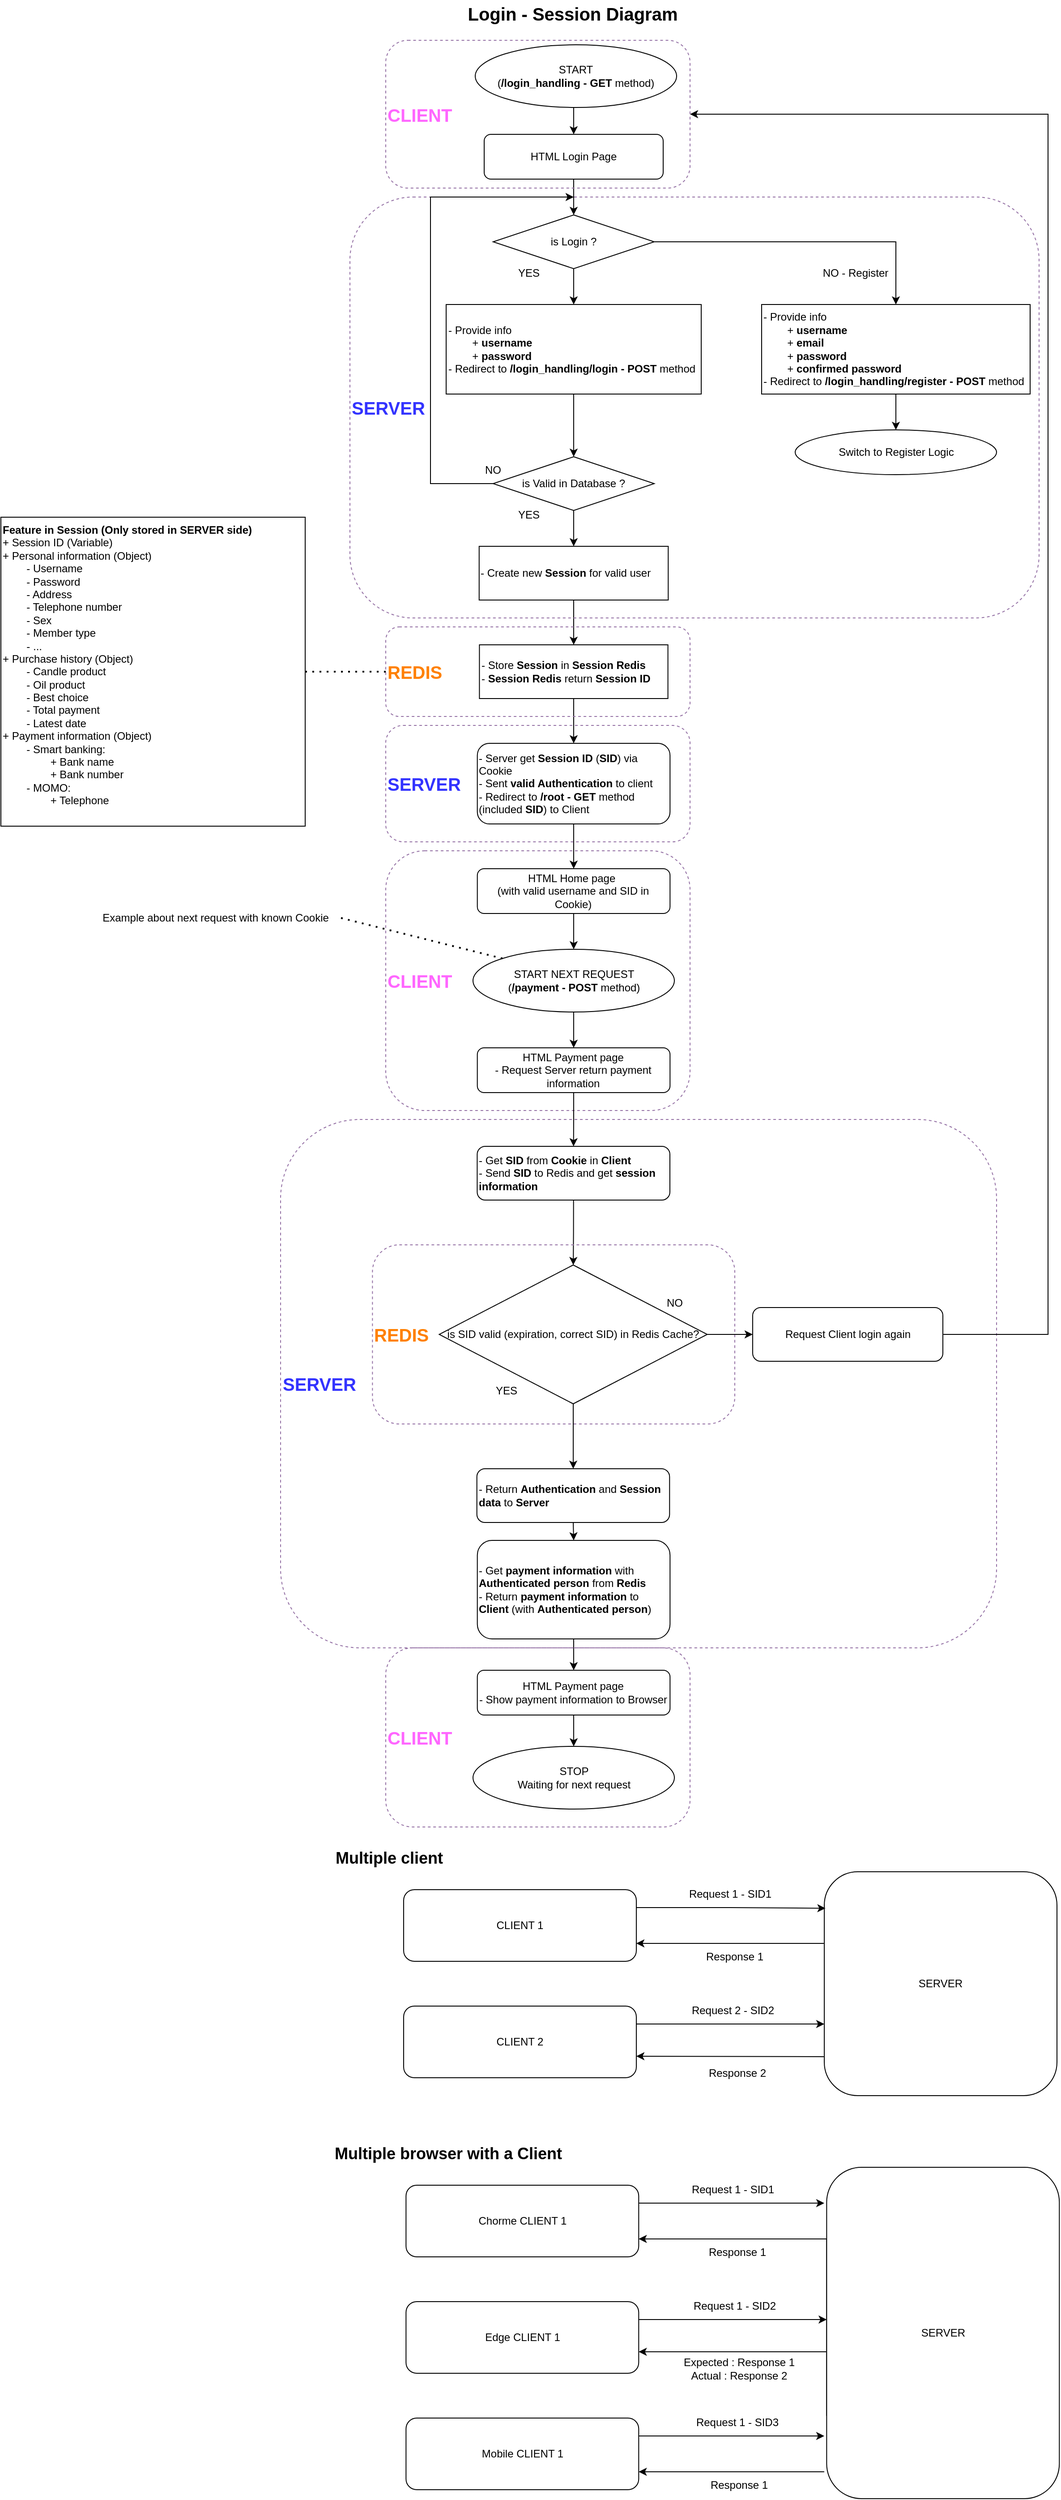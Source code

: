 <mxfile version="24.8.3">
  <diagram name="Page-1" id="DUz52T3hlYbFarBGfvQm">
    <mxGraphModel dx="2681" dy="856" grid="1" gridSize="10" guides="1" tooltips="1" connect="1" arrows="1" fold="1" page="1" pageScale="1" pageWidth="850" pageHeight="1100" math="0" shadow="0">
      <root>
        <mxCell id="0" />
        <mxCell id="1" parent="0" />
        <mxCell id="S9cItze8Yrv6oykSEDYG-1" value="HTML Login Page" style="rounded=1;whiteSpace=wrap;html=1;" parent="1" vertex="1">
          <mxGeometry x="90" y="150" width="200" height="50" as="geometry" />
        </mxCell>
        <mxCell id="S9cItze8Yrv6oykSEDYG-2" value="&lt;font style=&quot;font-size: 20px;&quot;&gt;&lt;b&gt;Login - Session Diagram&lt;/b&gt;&lt;/font&gt;" style="text;html=1;align=center;verticalAlign=middle;whiteSpace=wrap;rounded=0;" parent="1" vertex="1">
          <mxGeometry x="69.49" width="240" height="30" as="geometry" />
        </mxCell>
        <mxCell id="S9cItze8Yrv6oykSEDYG-9" style="edgeStyle=orthogonalEdgeStyle;rounded=0;orthogonalLoop=1;jettySize=auto;html=1;exitX=0.5;exitY=1;exitDx=0;exitDy=0;entryX=0.5;entryY=0;entryDx=0;entryDy=0;" parent="1" source="S9cItze8Yrv6oykSEDYG-3" target="S9cItze8Yrv6oykSEDYG-8" edge="1">
          <mxGeometry relative="1" as="geometry" />
        </mxCell>
        <mxCell id="S9cItze8Yrv6oykSEDYG-16" style="edgeStyle=orthogonalEdgeStyle;rounded=0;orthogonalLoop=1;jettySize=auto;html=1;exitX=1;exitY=0.5;exitDx=0;exitDy=0;entryX=0.5;entryY=0;entryDx=0;entryDy=0;" parent="1" source="S9cItze8Yrv6oykSEDYG-3" target="S9cItze8Yrv6oykSEDYG-11" edge="1">
          <mxGeometry relative="1" as="geometry" />
        </mxCell>
        <mxCell id="S9cItze8Yrv6oykSEDYG-3" value="is Login ?" style="rhombus;whiteSpace=wrap;html=1;" parent="1" vertex="1">
          <mxGeometry x="100" y="240" width="180" height="60" as="geometry" />
        </mxCell>
        <mxCell id="S9cItze8Yrv6oykSEDYG-4" value="" style="endArrow=classic;html=1;rounded=0;exitX=0.5;exitY=1;exitDx=0;exitDy=0;" parent="1" source="S9cItze8Yrv6oykSEDYG-1" target="S9cItze8Yrv6oykSEDYG-3" edge="1">
          <mxGeometry width="50" height="50" relative="1" as="geometry">
            <mxPoint x="400" y="360" as="sourcePoint" />
            <mxPoint x="450" y="310" as="targetPoint" />
          </mxGeometry>
        </mxCell>
        <mxCell id="S9cItze8Yrv6oykSEDYG-5" value="YES" style="text;html=1;align=center;verticalAlign=middle;whiteSpace=wrap;rounded=0;" parent="1" vertex="1">
          <mxGeometry x="110" y="290" width="60" height="30" as="geometry" />
        </mxCell>
        <mxCell id="S9cItze8Yrv6oykSEDYG-6" value="NO - Register" style="text;html=1;align=center;verticalAlign=middle;whiteSpace=wrap;rounded=0;" parent="1" vertex="1">
          <mxGeometry x="460" y="290" width="90" height="30" as="geometry" />
        </mxCell>
        <mxCell id="S9cItze8Yrv6oykSEDYG-21" style="edgeStyle=orthogonalEdgeStyle;rounded=0;orthogonalLoop=1;jettySize=auto;html=1;exitX=0.5;exitY=1;exitDx=0;exitDy=0;entryX=0.5;entryY=0;entryDx=0;entryDy=0;" parent="1" source="S9cItze8Yrv6oykSEDYG-8" target="S9cItze8Yrv6oykSEDYG-19" edge="1">
          <mxGeometry relative="1" as="geometry" />
        </mxCell>
        <mxCell id="S9cItze8Yrv6oykSEDYG-8" value="&lt;div&gt;&lt;span style=&quot;background-color: initial;&quot;&gt;- Provide info&amp;nbsp;&lt;/span&gt;&lt;/div&gt;&lt;div&gt;&lt;span style=&quot;background-color: initial;&quot;&gt;&lt;span style=&quot;white-space: pre;&quot;&gt;&#x9;&lt;/span&gt;+&amp;nbsp;&lt;b&gt;username&lt;/b&gt;&lt;/span&gt;&lt;/div&gt;&lt;div&gt;&lt;span style=&quot;background-color: initial;&quot;&gt;&lt;span style=&quot;font-weight: bold; white-space: pre;&quot;&gt;&#x9;&lt;/span&gt;+ &lt;b&gt;password&lt;/b&gt;&lt;/span&gt;&lt;/div&gt;&lt;span style=&quot;background-color: initial;&quot;&gt;- Redirect to &lt;b&gt;/login_handling/login - POST &lt;/b&gt;method&lt;/span&gt;" style="rounded=0;whiteSpace=wrap;html=1;align=left;" parent="1" vertex="1">
          <mxGeometry x="47.5" y="340" width="285" height="100" as="geometry" />
        </mxCell>
        <mxCell id="S9cItze8Yrv6oykSEDYG-61" style="edgeStyle=orthogonalEdgeStyle;rounded=0;orthogonalLoop=1;jettySize=auto;html=1;exitX=0.5;exitY=1;exitDx=0;exitDy=0;entryX=0.5;entryY=0;entryDx=0;entryDy=0;" parent="1" source="S9cItze8Yrv6oykSEDYG-11" target="S9cItze8Yrv6oykSEDYG-60" edge="1">
          <mxGeometry relative="1" as="geometry" />
        </mxCell>
        <mxCell id="S9cItze8Yrv6oykSEDYG-11" value="&lt;div&gt;&lt;span style=&quot;background-color: initial;&quot;&gt;- Provide info&amp;nbsp;&lt;/span&gt;&lt;/div&gt;&lt;div&gt;&lt;span style=&quot;background-color: initial;&quot;&gt;&lt;span style=&quot;white-space: pre;&quot;&gt;&#x9;&lt;/span&gt;+&amp;nbsp;&lt;b&gt;username&lt;/b&gt;&lt;/span&gt;&lt;/div&gt;&lt;div&gt;&lt;span style=&quot;background-color: initial;&quot;&gt;&lt;span style=&quot;font-weight: bold; white-space: pre;&quot;&gt;&#x9;&lt;/span&gt;+&lt;b&gt; email&lt;br&gt;&lt;/b&gt;&lt;/span&gt;&lt;/div&gt;&lt;div&gt;&lt;span style=&quot;background-color: initial;&quot;&gt;&lt;span style=&quot;font-weight: bold; white-space: pre;&quot;&gt;&#x9;&lt;/span&gt;+ &lt;b&gt;password&lt;/b&gt;&lt;/span&gt;&lt;/div&gt;&lt;div&gt;&lt;span style=&quot;background-color: initial;&quot;&gt;&lt;span style=&quot;font-weight: bold; white-space: pre;&quot;&gt;&#x9;&lt;/span&gt;+&lt;b&gt; confirmed password&lt;br&gt;&lt;/b&gt;&lt;/span&gt;&lt;/div&gt;&lt;span style=&quot;background-color: initial;&quot;&gt;- Redirect to &lt;b&gt;/login_handling/register - POST &lt;/b&gt;method&lt;/span&gt;" style="rounded=0;whiteSpace=wrap;html=1;align=left;" parent="1" vertex="1">
          <mxGeometry x="400" y="340" width="300" height="100" as="geometry" />
        </mxCell>
        <mxCell id="S9cItze8Yrv6oykSEDYG-14" style="edgeStyle=orthogonalEdgeStyle;rounded=0;orthogonalLoop=1;jettySize=auto;html=1;exitX=0.5;exitY=1;exitDx=0;exitDy=0;entryX=0.5;entryY=0;entryDx=0;entryDy=0;" parent="1" source="S9cItze8Yrv6oykSEDYG-13" target="S9cItze8Yrv6oykSEDYG-1" edge="1">
          <mxGeometry relative="1" as="geometry" />
        </mxCell>
        <mxCell id="S9cItze8Yrv6oykSEDYG-13" value="START&lt;div&gt;(&lt;b&gt;/login_handling - GET &lt;/b&gt;method)&lt;/div&gt;" style="ellipse;whiteSpace=wrap;html=1;" parent="1" vertex="1">
          <mxGeometry x="80" y="50" width="225" height="70" as="geometry" />
        </mxCell>
        <mxCell id="S9cItze8Yrv6oykSEDYG-27" style="edgeStyle=orthogonalEdgeStyle;rounded=0;orthogonalLoop=1;jettySize=auto;html=1;exitX=0.5;exitY=1;exitDx=0;exitDy=0;entryX=0.5;entryY=0;entryDx=0;entryDy=0;" parent="1" source="S9cItze8Yrv6oykSEDYG-17" target="S9cItze8Yrv6oykSEDYG-25" edge="1">
          <mxGeometry relative="1" as="geometry" />
        </mxCell>
        <mxCell id="S9cItze8Yrv6oykSEDYG-17" value="- Create new &lt;b&gt;Session&amp;nbsp;&lt;/b&gt;for valid user" style="rounded=0;whiteSpace=wrap;html=1;align=left;" parent="1" vertex="1">
          <mxGeometry x="84.38" y="610" width="211.25" height="60" as="geometry" />
        </mxCell>
        <mxCell id="S9cItze8Yrv6oykSEDYG-24" style="edgeStyle=orthogonalEdgeStyle;rounded=0;orthogonalLoop=1;jettySize=auto;html=1;exitX=0.5;exitY=1;exitDx=0;exitDy=0;entryX=0.5;entryY=0;entryDx=0;entryDy=0;" parent="1" source="S9cItze8Yrv6oykSEDYG-19" target="S9cItze8Yrv6oykSEDYG-17" edge="1">
          <mxGeometry relative="1" as="geometry" />
        </mxCell>
        <mxCell id="S9cItze8Yrv6oykSEDYG-19" value="is Valid in Database ?" style="rhombus;whiteSpace=wrap;html=1;" parent="1" vertex="1">
          <mxGeometry x="100" y="510" width="180" height="60" as="geometry" />
        </mxCell>
        <mxCell id="S9cItze8Yrv6oykSEDYG-22" value="YES" style="text;html=1;align=center;verticalAlign=middle;whiteSpace=wrap;rounded=0;" parent="1" vertex="1">
          <mxGeometry x="110" y="560" width="60" height="30" as="geometry" />
        </mxCell>
        <mxCell id="S9cItze8Yrv6oykSEDYG-23" value="NO" style="text;html=1;align=center;verticalAlign=middle;whiteSpace=wrap;rounded=0;" parent="1" vertex="1">
          <mxGeometry x="54.69" y="510" width="90" height="30" as="geometry" />
        </mxCell>
        <mxCell id="S9cItze8Yrv6oykSEDYG-30" style="edgeStyle=orthogonalEdgeStyle;rounded=0;orthogonalLoop=1;jettySize=auto;html=1;exitX=0.5;exitY=1;exitDx=0;exitDy=0;entryX=0.5;entryY=0;entryDx=0;entryDy=0;" parent="1" source="S9cItze8Yrv6oykSEDYG-25" target="S9cItze8Yrv6oykSEDYG-29" edge="1">
          <mxGeometry relative="1" as="geometry" />
        </mxCell>
        <mxCell id="S9cItze8Yrv6oykSEDYG-25" value="- Store &lt;b&gt;Session&amp;nbsp;&lt;/b&gt;in &lt;b&gt;Session Redis&lt;/b&gt;&lt;div&gt;- &lt;b&gt;Session Redis&lt;/b&gt; return &lt;b&gt;Session ID&lt;/b&gt;&lt;/div&gt;" style="rounded=0;whiteSpace=wrap;html=1;align=left;" parent="1" vertex="1">
          <mxGeometry x="84.69" y="720" width="210.62" height="60" as="geometry" />
        </mxCell>
        <mxCell id="S9cItze8Yrv6oykSEDYG-28" value="&lt;b&gt;&lt;font color=&quot;#3333ff&quot; style=&quot;font-size: 20px;&quot;&gt;SERVER&lt;/font&gt;&lt;/b&gt;" style="rounded=1;whiteSpace=wrap;html=1;fillColor=none;strokeColor=#9673a6;gradientColor=none;glass=0;shadow=0;fillStyle=dashed;align=left;dashed=1;" parent="1" vertex="1">
          <mxGeometry x="-60" y="220" width="770" height="470" as="geometry" />
        </mxCell>
        <mxCell id="S9cItze8Yrv6oykSEDYG-35" style="edgeStyle=orthogonalEdgeStyle;rounded=0;orthogonalLoop=1;jettySize=auto;html=1;exitX=0.5;exitY=1;exitDx=0;exitDy=0;entryX=0.5;entryY=0;entryDx=0;entryDy=0;" parent="1" source="S9cItze8Yrv6oykSEDYG-29" target="S9cItze8Yrv6oykSEDYG-34" edge="1">
          <mxGeometry relative="1" as="geometry" />
        </mxCell>
        <mxCell id="S9cItze8Yrv6oykSEDYG-29" value="- Server get &lt;b&gt;Session ID&lt;/b&gt; (&lt;b&gt;SID&lt;/b&gt;) via Cookie&lt;div&gt;- Sent &lt;b&gt;valid Authentication&amp;nbsp;&lt;/b&gt;to client&lt;br&gt;&lt;div&gt;- Redirect to &lt;b&gt;/root - GET&lt;/b&gt; method&amp;nbsp; (included &lt;b&gt;SID&lt;/b&gt;) to Client&lt;/div&gt;&lt;/div&gt;" style="rounded=1;whiteSpace=wrap;html=1;align=left;" parent="1" vertex="1">
          <mxGeometry x="82.34" y="830" width="215.31" height="90" as="geometry" />
        </mxCell>
        <mxCell id="S9cItze8Yrv6oykSEDYG-31" value="&lt;span style=&quot;font-size: 20px;&quot;&gt;&lt;b&gt;&lt;font color=&quot;#ff8000&quot;&gt;REDIS&lt;/font&gt;&lt;/b&gt;&lt;/span&gt;" style="rounded=1;whiteSpace=wrap;html=1;fillColor=none;strokeColor=#9673a6;gradientColor=none;glass=0;shadow=0;fillStyle=dashed;align=left;dashed=1;" parent="1" vertex="1">
          <mxGeometry x="-20" y="700" width="340" height="100" as="geometry" />
        </mxCell>
        <mxCell id="S9cItze8Yrv6oykSEDYG-32" value="&lt;span style=&quot;font-size: 20px;&quot;&gt;&lt;b&gt;&lt;font color=&quot;#ff66ff&quot;&gt;CLIENT&lt;/font&gt;&lt;/b&gt;&lt;/span&gt;" style="rounded=1;whiteSpace=wrap;html=1;fillColor=none;strokeColor=#9673a6;gradientColor=none;glass=0;shadow=0;fillStyle=dashed;align=left;dashed=1;" parent="1" vertex="1">
          <mxGeometry x="-20" y="45" width="340" height="165" as="geometry" />
        </mxCell>
        <mxCell id="S9cItze8Yrv6oykSEDYG-33" value="&lt;b&gt;&lt;font color=&quot;#3333ff&quot; style=&quot;font-size: 20px;&quot;&gt;SERVER&lt;/font&gt;&lt;/b&gt;" style="rounded=1;whiteSpace=wrap;html=1;fillColor=none;strokeColor=#9673a6;gradientColor=none;glass=0;shadow=0;fillStyle=dashed;align=left;dashed=1;" parent="1" vertex="1">
          <mxGeometry x="-20" y="810" width="340" height="130" as="geometry" />
        </mxCell>
        <mxCell id="S9cItze8Yrv6oykSEDYG-41" style="edgeStyle=orthogonalEdgeStyle;rounded=0;orthogonalLoop=1;jettySize=auto;html=1;exitX=0.5;exitY=1;exitDx=0;exitDy=0;entryX=0.5;entryY=0;entryDx=0;entryDy=0;" parent="1" source="S9cItze8Yrv6oykSEDYG-34" target="S9cItze8Yrv6oykSEDYG-39" edge="1">
          <mxGeometry relative="1" as="geometry" />
        </mxCell>
        <mxCell id="S9cItze8Yrv6oykSEDYG-34" value="HTML Home page&amp;nbsp;&lt;div&gt;(with valid username and SID in Cookie)&lt;/div&gt;" style="rounded=1;whiteSpace=wrap;html=1;align=center;" parent="1" vertex="1">
          <mxGeometry x="82.35" y="970" width="215.31" height="50" as="geometry" />
        </mxCell>
        <mxCell id="S9cItze8Yrv6oykSEDYG-36" value="&lt;span style=&quot;font-size: 20px;&quot;&gt;&lt;b&gt;&lt;font color=&quot;#ff66ff&quot;&gt;CLIENT&lt;/font&gt;&lt;/b&gt;&lt;/span&gt;" style="rounded=1;whiteSpace=wrap;html=1;fillColor=none;strokeColor=#9673a6;gradientColor=none;glass=0;shadow=0;fillStyle=dashed;align=left;dashed=1;" parent="1" vertex="1">
          <mxGeometry x="-20" y="950" width="340" height="290" as="geometry" />
        </mxCell>
        <mxCell id="S9cItze8Yrv6oykSEDYG-37" value="&lt;b&gt;Feature in Session (Only stored in SERVER side)&lt;/b&gt;&lt;div&gt;+ Session ID (Variable)&lt;br&gt;&lt;div&gt;+ Personal information (Object)&lt;/div&gt;&lt;div&gt;&lt;span style=&quot;white-space: pre;&quot;&gt;&#x9;&lt;/span&gt;- Username&lt;br&gt;&lt;/div&gt;&lt;div&gt;&lt;span style=&quot;white-space: pre;&quot;&gt;&#x9;&lt;/span&gt;- Password&lt;br&gt;&lt;/div&gt;&lt;div&gt;&lt;span style=&quot;white-space: pre;&quot;&gt;&#x9;&lt;/span&gt;- Address&lt;br&gt;&lt;/div&gt;&lt;div&gt;&lt;span style=&quot;white-space: pre;&quot;&gt;&#x9;&lt;/span&gt;- Telephone number&lt;br&gt;&lt;/div&gt;&lt;div&gt;&lt;span style=&quot;white-space: pre;&quot;&gt;&#x9;&lt;/span&gt;- Sex&lt;br&gt;&lt;/div&gt;&lt;div&gt;&lt;span style=&quot;white-space: pre;&quot;&gt;&#x9;&lt;/span&gt;- Member type&lt;br&gt;&lt;/div&gt;&lt;div&gt;&lt;span style=&quot;white-space: pre;&quot;&gt;&#x9;&lt;/span&gt;- ...&lt;br&gt;&lt;/div&gt;&lt;div&gt;+ Purchase history (Object)&lt;/div&gt;&lt;div&gt;&lt;span style=&quot;white-space: pre;&quot;&gt;&#x9;&lt;/span&gt;- Candle product&lt;br&gt;&lt;/div&gt;&lt;/div&gt;&lt;div&gt;&lt;span style=&quot;white-space: pre;&quot;&gt;&#x9;&lt;/span&gt;- Oil product&lt;br&gt;&lt;/div&gt;&lt;div&gt;&lt;span style=&quot;white-space: pre;&quot;&gt;&#x9;&lt;/span&gt;- Best choice&lt;br&gt;&lt;/div&gt;&lt;div&gt;&lt;span style=&quot;white-space: pre;&quot;&gt;&#x9;&lt;/span&gt;- Total payment&lt;br&gt;&lt;/div&gt;&lt;div&gt;&lt;span style=&quot;white-space: pre;&quot;&gt;&#x9;&lt;/span&gt;- Latest date&lt;br&gt;&lt;/div&gt;&lt;div&gt;+ Payment information (Object)&lt;/div&gt;&lt;div&gt;&lt;span style=&quot;white-space: pre;&quot;&gt;&#x9;&lt;/span&gt;- Smart banking:&lt;br&gt;&lt;/div&gt;&lt;div&gt;&lt;span style=&quot;white-space: pre;&quot;&gt;&#x9;&lt;/span&gt;&lt;span style=&quot;white-space: pre;&quot;&gt;&#x9;&lt;/span&gt;+ Bank name&lt;/div&gt;&lt;div&gt;&lt;span style=&quot;white-space: pre;&quot;&gt;&#x9;&lt;/span&gt;&lt;span style=&quot;white-space: pre;&quot;&gt;&#x9;&lt;/span&gt;+ Bank number&lt;br&gt;&lt;/div&gt;&lt;div&gt;&lt;span style=&quot;white-space: pre;&quot;&gt;&#x9;&lt;/span&gt;- MOMO:&lt;br&gt;&lt;/div&gt;&lt;div&gt;&lt;span style=&quot;white-space: pre;&quot;&gt;&#x9;&lt;/span&gt;&lt;span style=&quot;white-space: pre;&quot;&gt;&#x9;&lt;/span&gt;+ Telephone&lt;br&gt;&lt;/div&gt;&lt;div&gt;&lt;span style=&quot;white-space: pre;&quot;&gt;&#x9;&lt;/span&gt;&lt;br&gt;&lt;/div&gt;" style="rounded=0;whiteSpace=wrap;html=1;align=left;" parent="1" vertex="1">
          <mxGeometry x="-450" y="577.5" width="340" height="345" as="geometry" />
        </mxCell>
        <mxCell id="S9cItze8Yrv6oykSEDYG-38" value="" style="endArrow=none;dashed=1;html=1;dashPattern=1 3;strokeWidth=2;rounded=0;entryX=0;entryY=0.5;entryDx=0;entryDy=0;exitX=1;exitY=0.5;exitDx=0;exitDy=0;" parent="1" source="S9cItze8Yrv6oykSEDYG-37" target="S9cItze8Yrv6oykSEDYG-31" edge="1">
          <mxGeometry width="50" height="50" relative="1" as="geometry">
            <mxPoint x="-150" y="770" as="sourcePoint" />
            <mxPoint x="-50" y="740" as="targetPoint" />
          </mxGeometry>
        </mxCell>
        <mxCell id="S9cItze8Yrv6oykSEDYG-42" style="edgeStyle=orthogonalEdgeStyle;rounded=0;orthogonalLoop=1;jettySize=auto;html=1;exitX=0.5;exitY=1;exitDx=0;exitDy=0;entryX=0.5;entryY=0;entryDx=0;entryDy=0;" parent="1" source="S9cItze8Yrv6oykSEDYG-39" target="S9cItze8Yrv6oykSEDYG-40" edge="1">
          <mxGeometry relative="1" as="geometry" />
        </mxCell>
        <mxCell id="S9cItze8Yrv6oykSEDYG-39" value="START NEXT REQUEST&lt;div&gt;(&lt;b&gt;/payment - POST&amp;nbsp;&lt;/b&gt;method)&lt;/div&gt;" style="ellipse;whiteSpace=wrap;html=1;" parent="1" vertex="1">
          <mxGeometry x="77.5" y="1060" width="225" height="70" as="geometry" />
        </mxCell>
        <mxCell id="S9cItze8Yrv6oykSEDYG-47" style="edgeStyle=orthogonalEdgeStyle;rounded=0;orthogonalLoop=1;jettySize=auto;html=1;exitX=0.5;exitY=1;exitDx=0;exitDy=0;entryX=0.5;entryY=0;entryDx=0;entryDy=0;" parent="1" source="S9cItze8Yrv6oykSEDYG-40" target="S9cItze8Yrv6oykSEDYG-46" edge="1">
          <mxGeometry relative="1" as="geometry" />
        </mxCell>
        <mxCell id="S9cItze8Yrv6oykSEDYG-40" value="HTML Payment page&lt;div&gt;- Request Server return payment information&lt;/div&gt;" style="rounded=1;whiteSpace=wrap;html=1;align=center;" parent="1" vertex="1">
          <mxGeometry x="82.34" y="1170" width="215.31" height="50" as="geometry" />
        </mxCell>
        <mxCell id="S9cItze8Yrv6oykSEDYG-44" value="Example about next request with known Cookie" style="text;html=1;align=center;verticalAlign=middle;whiteSpace=wrap;rounded=0;" parent="1" vertex="1">
          <mxGeometry x="-350" y="1010" width="280" height="30" as="geometry" />
        </mxCell>
        <mxCell id="S9cItze8Yrv6oykSEDYG-45" value="" style="endArrow=none;dashed=1;html=1;dashPattern=1 3;strokeWidth=2;rounded=0;entryX=0;entryY=0;entryDx=0;entryDy=0;exitX=1;exitY=0.5;exitDx=0;exitDy=0;" parent="1" source="S9cItze8Yrv6oykSEDYG-44" target="S9cItze8Yrv6oykSEDYG-39" edge="1">
          <mxGeometry width="50" height="50" relative="1" as="geometry">
            <mxPoint x="-170" y="1120" as="sourcePoint" />
            <mxPoint x="-120" y="1070" as="targetPoint" />
          </mxGeometry>
        </mxCell>
        <mxCell id="S9cItze8Yrv6oykSEDYG-63" style="edgeStyle=orthogonalEdgeStyle;rounded=0;orthogonalLoop=1;jettySize=auto;html=1;exitX=0.5;exitY=1;exitDx=0;exitDy=0;" parent="1" source="S9cItze8Yrv6oykSEDYG-46" target="S9cItze8Yrv6oykSEDYG-62" edge="1">
          <mxGeometry relative="1" as="geometry" />
        </mxCell>
        <mxCell id="S9cItze8Yrv6oykSEDYG-46" value="- Get &lt;b&gt;SID &lt;/b&gt;from &lt;b&gt;Cookie &lt;/b&gt;in &lt;b&gt;Client&lt;/b&gt;&lt;div&gt;- Send &lt;b&gt;SID &lt;/b&gt;to Redis and get &lt;b&gt;session information&lt;/b&gt;&lt;/div&gt;" style="rounded=1;whiteSpace=wrap;html=1;align=left;" parent="1" vertex="1">
          <mxGeometry x="82.19" y="1280" width="215.31" height="60" as="geometry" />
        </mxCell>
        <mxCell id="S9cItze8Yrv6oykSEDYG-53" style="edgeStyle=orthogonalEdgeStyle;rounded=0;orthogonalLoop=1;jettySize=auto;html=1;exitX=0.5;exitY=1;exitDx=0;exitDy=0;entryX=0.5;entryY=0;entryDx=0;entryDy=0;" parent="1" source="S9cItze8Yrv6oykSEDYG-48" target="S9cItze8Yrv6oykSEDYG-52" edge="1">
          <mxGeometry relative="1" as="geometry" />
        </mxCell>
        <mxCell id="S9cItze8Yrv6oykSEDYG-48" value="- Return &lt;b&gt;Authentication &lt;/b&gt;and&amp;nbsp;&lt;b&gt;Session data&amp;nbsp;&lt;/b&gt;to &lt;b&gt;Server&lt;/b&gt;" style="rounded=1;whiteSpace=wrap;html=1;align=left;" parent="1" vertex="1">
          <mxGeometry x="81.84" y="1640" width="215.31" height="60" as="geometry" />
        </mxCell>
        <mxCell id="S9cItze8Yrv6oykSEDYG-50" value="&lt;span style=&quot;font-size: 20px;&quot;&gt;&lt;b&gt;&lt;font color=&quot;#ff8000&quot;&gt;REDIS&lt;/font&gt;&lt;/b&gt;&lt;/span&gt;" style="rounded=1;whiteSpace=wrap;html=1;fillColor=none;strokeColor=#9673a6;gradientColor=none;glass=0;shadow=0;fillStyle=dashed;align=left;dashed=1;" parent="1" vertex="1">
          <mxGeometry x="-34.83" y="1390" width="404.83" height="200" as="geometry" />
        </mxCell>
        <mxCell id="S9cItze8Yrv6oykSEDYG-51" value="&lt;b&gt;&lt;font color=&quot;#3333ff&quot; style=&quot;font-size: 20px;&quot;&gt;SERVER&lt;/font&gt;&lt;/b&gt;" style="rounded=1;whiteSpace=wrap;html=1;fillColor=none;strokeColor=#9673a6;gradientColor=none;glass=0;shadow=0;fillStyle=dashed;align=left;dashed=1;" parent="1" vertex="1">
          <mxGeometry x="-137.5" y="1250" width="800" height="590" as="geometry" />
        </mxCell>
        <mxCell id="S9cItze8Yrv6oykSEDYG-56" style="edgeStyle=orthogonalEdgeStyle;rounded=0;orthogonalLoop=1;jettySize=auto;html=1;exitX=0.5;exitY=1;exitDx=0;exitDy=0;entryX=0.5;entryY=0;entryDx=0;entryDy=0;" parent="1" source="S9cItze8Yrv6oykSEDYG-52" target="S9cItze8Yrv6oykSEDYG-55" edge="1">
          <mxGeometry relative="1" as="geometry" />
        </mxCell>
        <mxCell id="S9cItze8Yrv6oykSEDYG-52" value="- Get &lt;b&gt;payment information&lt;/b&gt;&amp;nbsp;with &lt;b&gt;Authenticated person&lt;/b&gt; from &lt;b&gt;Redis&lt;/b&gt;&lt;div&gt;- Return &lt;b&gt;payment information&lt;/b&gt; to &lt;b&gt;Client &lt;/b&gt;(with&amp;nbsp;&lt;span style=&quot;background-color: initial;&quot;&gt;&lt;b&gt;Authenticated person&lt;/b&gt;)&lt;/span&gt;&lt;/div&gt;" style="rounded=1;whiteSpace=wrap;html=1;align=left;" parent="1" vertex="1">
          <mxGeometry x="82.35" y="1720" width="215.31" height="110" as="geometry" />
        </mxCell>
        <mxCell id="S9cItze8Yrv6oykSEDYG-59" style="edgeStyle=orthogonalEdgeStyle;rounded=0;orthogonalLoop=1;jettySize=auto;html=1;exitX=0.5;exitY=1;exitDx=0;exitDy=0;entryX=0.5;entryY=0;entryDx=0;entryDy=0;" parent="1" source="S9cItze8Yrv6oykSEDYG-55" target="S9cItze8Yrv6oykSEDYG-58" edge="1">
          <mxGeometry relative="1" as="geometry" />
        </mxCell>
        <mxCell id="S9cItze8Yrv6oykSEDYG-55" value="HTML Payment page&lt;div&gt;- Show payment information to Browser&lt;/div&gt;" style="rounded=1;whiteSpace=wrap;html=1;align=center;" parent="1" vertex="1">
          <mxGeometry x="82.35" y="1865" width="215.31" height="50" as="geometry" />
        </mxCell>
        <mxCell id="S9cItze8Yrv6oykSEDYG-57" value="&lt;span style=&quot;font-size: 20px;&quot;&gt;&lt;b&gt;&lt;font color=&quot;#ff66ff&quot;&gt;CLIENT&lt;/font&gt;&lt;/b&gt;&lt;/span&gt;" style="rounded=1;whiteSpace=wrap;html=1;fillColor=none;strokeColor=#9673a6;gradientColor=none;glass=0;shadow=0;fillStyle=dashed;align=left;dashed=1;" parent="1" vertex="1">
          <mxGeometry x="-20" y="1840" width="340" height="200" as="geometry" />
        </mxCell>
        <mxCell id="S9cItze8Yrv6oykSEDYG-58" value="STOP&lt;div&gt;Waiting for next request&lt;/div&gt;" style="ellipse;whiteSpace=wrap;html=1;" parent="1" vertex="1">
          <mxGeometry x="77.51" y="1950" width="225" height="70" as="geometry" />
        </mxCell>
        <mxCell id="S9cItze8Yrv6oykSEDYG-60" value="Switch to Register Logic" style="ellipse;whiteSpace=wrap;html=1;" parent="1" vertex="1">
          <mxGeometry x="437.5" y="480" width="225" height="50" as="geometry" />
        </mxCell>
        <mxCell id="S9cItze8Yrv6oykSEDYG-68" style="edgeStyle=orthogonalEdgeStyle;rounded=0;orthogonalLoop=1;jettySize=auto;html=1;exitX=1;exitY=0.5;exitDx=0;exitDy=0;" parent="1" source="S9cItze8Yrv6oykSEDYG-62" target="S9cItze8Yrv6oykSEDYG-67" edge="1">
          <mxGeometry relative="1" as="geometry" />
        </mxCell>
        <mxCell id="NwC-d5hyy3LNC2AvozJl-4" style="edgeStyle=orthogonalEdgeStyle;rounded=0;orthogonalLoop=1;jettySize=auto;html=1;exitX=0.5;exitY=1;exitDx=0;exitDy=0;entryX=0.5;entryY=0;entryDx=0;entryDy=0;" edge="1" parent="1" source="S9cItze8Yrv6oykSEDYG-62" target="S9cItze8Yrv6oykSEDYG-48">
          <mxGeometry relative="1" as="geometry" />
        </mxCell>
        <mxCell id="S9cItze8Yrv6oykSEDYG-62" value="is SID valid (expiration, correct SID) in Redis Cache?" style="rhombus;whiteSpace=wrap;html=1;" parent="1" vertex="1">
          <mxGeometry x="39.75" y="1412.5" width="299.49" height="155" as="geometry" />
        </mxCell>
        <mxCell id="S9cItze8Yrv6oykSEDYG-69" style="edgeStyle=orthogonalEdgeStyle;rounded=0;orthogonalLoop=1;jettySize=auto;html=1;exitX=1;exitY=0.5;exitDx=0;exitDy=0;entryX=1;entryY=0.5;entryDx=0;entryDy=0;" parent="1" source="S9cItze8Yrv6oykSEDYG-67" target="S9cItze8Yrv6oykSEDYG-32" edge="1">
          <mxGeometry relative="1" as="geometry">
            <Array as="points">
              <mxPoint x="720" y="1490" />
              <mxPoint x="720" y="128" />
            </Array>
          </mxGeometry>
        </mxCell>
        <mxCell id="S9cItze8Yrv6oykSEDYG-67" value="Request Client login again" style="rounded=1;whiteSpace=wrap;html=1;" parent="1" vertex="1">
          <mxGeometry x="390" y="1460" width="212.5" height="60" as="geometry" />
        </mxCell>
        <mxCell id="RC0Q_TB2oeetOhMSHWf2-2" value="NO" style="text;html=1;align=center;verticalAlign=middle;whiteSpace=wrap;rounded=0;" parent="1" vertex="1">
          <mxGeometry x="272.5" y="1440" width="60" height="30" as="geometry" />
        </mxCell>
        <mxCell id="RC0Q_TB2oeetOhMSHWf2-3" value="YES" style="text;html=1;align=center;verticalAlign=middle;whiteSpace=wrap;rounded=0;" parent="1" vertex="1">
          <mxGeometry x="84.69" y="1537.5" width="60" height="30" as="geometry" />
        </mxCell>
        <mxCell id="CecaAmjSDqojqknLz8Um-3" value="CLIENT 1" style="rounded=1;whiteSpace=wrap;html=1;" parent="1" vertex="1">
          <mxGeometry y="2110" width="260" height="80" as="geometry" />
        </mxCell>
        <mxCell id="CecaAmjSDqojqknLz8Um-10" style="edgeStyle=orthogonalEdgeStyle;rounded=0;orthogonalLoop=1;jettySize=auto;html=1;exitX=0;exitY=0.75;exitDx=0;exitDy=0;entryX=1;entryY=0.75;entryDx=0;entryDy=0;" parent="1" source="CecaAmjSDqojqknLz8Um-4" target="CecaAmjSDqojqknLz8Um-3" edge="1">
          <mxGeometry relative="1" as="geometry">
            <Array as="points">
              <mxPoint x="470" y="2170" />
            </Array>
          </mxGeometry>
        </mxCell>
        <mxCell id="CecaAmjSDqojqknLz8Um-4" value="SERVER" style="rounded=1;whiteSpace=wrap;html=1;" parent="1" vertex="1">
          <mxGeometry x="470" y="2090" width="260" height="250" as="geometry" />
        </mxCell>
        <mxCell id="CecaAmjSDqojqknLz8Um-15" style="edgeStyle=orthogonalEdgeStyle;rounded=0;orthogonalLoop=1;jettySize=auto;html=1;exitX=1;exitY=0.25;exitDx=0;exitDy=0;" parent="1" source="CecaAmjSDqojqknLz8Um-6" edge="1">
          <mxGeometry relative="1" as="geometry">
            <mxPoint x="470" y="2260" as="targetPoint" />
          </mxGeometry>
        </mxCell>
        <mxCell id="CecaAmjSDqojqknLz8Um-6" value="CLIENT 2" style="rounded=1;whiteSpace=wrap;html=1;" parent="1" vertex="1">
          <mxGeometry y="2240" width="260" height="80" as="geometry" />
        </mxCell>
        <mxCell id="CecaAmjSDqojqknLz8Um-9" value="Request 1 - SID1" style="text;html=1;align=center;verticalAlign=middle;whiteSpace=wrap;rounded=0;" parent="1" vertex="1">
          <mxGeometry x="295" y="2100" width="140" height="30" as="geometry" />
        </mxCell>
        <mxCell id="CecaAmjSDqojqknLz8Um-11" value="Response 1" style="text;html=1;align=center;verticalAlign=middle;whiteSpace=wrap;rounded=0;" parent="1" vertex="1">
          <mxGeometry x="299.85" y="2170" width="140" height="30" as="geometry" />
        </mxCell>
        <mxCell id="CecaAmjSDqojqknLz8Um-14" style="edgeStyle=orthogonalEdgeStyle;rounded=0;orthogonalLoop=1;jettySize=auto;html=1;exitX=1;exitY=0.25;exitDx=0;exitDy=0;entryX=0.005;entryY=0.163;entryDx=0;entryDy=0;entryPerimeter=0;" parent="1" source="CecaAmjSDqojqknLz8Um-3" target="CecaAmjSDqojqknLz8Um-4" edge="1">
          <mxGeometry relative="1" as="geometry" />
        </mxCell>
        <mxCell id="CecaAmjSDqojqknLz8Um-17" value="" style="endArrow=classic;html=1;rounded=0;exitX=-0.002;exitY=0.826;exitDx=0;exitDy=0;exitPerimeter=0;" parent="1" source="CecaAmjSDqojqknLz8Um-4" edge="1">
          <mxGeometry width="50" height="50" relative="1" as="geometry">
            <mxPoint x="250" y="2240" as="sourcePoint" />
            <mxPoint x="260" y="2296" as="targetPoint" />
          </mxGeometry>
        </mxCell>
        <mxCell id="CecaAmjSDqojqknLz8Um-18" value="Request 2 - SID2" style="text;html=1;align=center;verticalAlign=middle;whiteSpace=wrap;rounded=0;" parent="1" vertex="1">
          <mxGeometry x="297.66" y="2230" width="140" height="30" as="geometry" />
        </mxCell>
        <mxCell id="CecaAmjSDqojqknLz8Um-19" value="Response 2" style="text;html=1;align=center;verticalAlign=middle;whiteSpace=wrap;rounded=0;" parent="1" vertex="1">
          <mxGeometry x="302.51" y="2300" width="140" height="30" as="geometry" />
        </mxCell>
        <mxCell id="CecaAmjSDqojqknLz8Um-32" style="edgeStyle=orthogonalEdgeStyle;rounded=0;orthogonalLoop=1;jettySize=auto;html=1;exitX=1;exitY=0.25;exitDx=0;exitDy=0;" parent="1" source="CecaAmjSDqojqknLz8Um-20" edge="1">
          <mxGeometry relative="1" as="geometry">
            <mxPoint x="470" y="2460" as="targetPoint" />
          </mxGeometry>
        </mxCell>
        <mxCell id="CecaAmjSDqojqknLz8Um-20" value="Chorme CLIENT 1" style="rounded=1;whiteSpace=wrap;html=1;" parent="1" vertex="1">
          <mxGeometry x="2.66" y="2440" width="260" height="80" as="geometry" />
        </mxCell>
        <mxCell id="CecaAmjSDqojqknLz8Um-21" style="edgeStyle=orthogonalEdgeStyle;rounded=0;orthogonalLoop=1;jettySize=auto;html=1;exitX=0;exitY=0.75;exitDx=0;exitDy=0;entryX=1;entryY=0.75;entryDx=0;entryDy=0;" parent="1" source="CecaAmjSDqojqknLz8Um-22" target="CecaAmjSDqojqknLz8Um-20" edge="1">
          <mxGeometry relative="1" as="geometry">
            <Array as="points">
              <mxPoint x="472.66" y="2500" />
            </Array>
          </mxGeometry>
        </mxCell>
        <mxCell id="CecaAmjSDqojqknLz8Um-22" value="SERVER" style="rounded=1;whiteSpace=wrap;html=1;" parent="1" vertex="1">
          <mxGeometry x="472.66" y="2420" width="260" height="370" as="geometry" />
        </mxCell>
        <mxCell id="CecaAmjSDqojqknLz8Um-23" style="edgeStyle=orthogonalEdgeStyle;rounded=0;orthogonalLoop=1;jettySize=auto;html=1;exitX=1;exitY=0.25;exitDx=0;exitDy=0;" parent="1" source="CecaAmjSDqojqknLz8Um-24" edge="1">
          <mxGeometry relative="1" as="geometry">
            <mxPoint x="472.66" y="2590" as="targetPoint" />
          </mxGeometry>
        </mxCell>
        <mxCell id="CecaAmjSDqojqknLz8Um-24" value="Edge CLIENT 1" style="rounded=1;whiteSpace=wrap;html=1;" parent="1" vertex="1">
          <mxGeometry x="2.66" y="2570" width="260" height="80" as="geometry" />
        </mxCell>
        <mxCell id="CecaAmjSDqojqknLz8Um-25" value="Request 1 - SID1" style="text;html=1;align=center;verticalAlign=middle;whiteSpace=wrap;rounded=0;" parent="1" vertex="1">
          <mxGeometry x="297.66" y="2430" width="140" height="30" as="geometry" />
        </mxCell>
        <mxCell id="CecaAmjSDqojqknLz8Um-26" value="Response 1" style="text;html=1;align=center;verticalAlign=middle;whiteSpace=wrap;rounded=0;" parent="1" vertex="1">
          <mxGeometry x="302.51" y="2500" width="140" height="30" as="geometry" />
        </mxCell>
        <mxCell id="CecaAmjSDqojqknLz8Um-28" value="" style="endArrow=classic;html=1;rounded=0;" parent="1" edge="1">
          <mxGeometry width="50" height="50" relative="1" as="geometry">
            <mxPoint x="472" y="2626" as="sourcePoint" />
            <mxPoint x="262.66" y="2626" as="targetPoint" />
          </mxGeometry>
        </mxCell>
        <mxCell id="CecaAmjSDqojqknLz8Um-29" value="Request 1 - SID2" style="text;html=1;align=center;verticalAlign=middle;whiteSpace=wrap;rounded=0;" parent="1" vertex="1">
          <mxGeometry x="300.32" y="2560" width="140" height="30" as="geometry" />
        </mxCell>
        <mxCell id="CecaAmjSDqojqknLz8Um-30" value="Expected : Response 1&lt;div&gt;Actual : Response 2&lt;/div&gt;" style="text;html=1;align=center;verticalAlign=middle;whiteSpace=wrap;rounded=0;" parent="1" vertex="1">
          <mxGeometry x="305.17" y="2630" width="140" height="30" as="geometry" />
        </mxCell>
        <mxCell id="CecaAmjSDqojqknLz8Um-33" style="edgeStyle=orthogonalEdgeStyle;rounded=0;orthogonalLoop=1;jettySize=auto;html=1;exitX=1;exitY=0.25;exitDx=0;exitDy=0;" parent="1" source="CecaAmjSDqojqknLz8Um-31" edge="1">
          <mxGeometry relative="1" as="geometry">
            <mxPoint x="470" y="2720" as="targetPoint" />
          </mxGeometry>
        </mxCell>
        <mxCell id="CecaAmjSDqojqknLz8Um-31" value="Mobile CLIENT 1" style="rounded=1;whiteSpace=wrap;html=1;" parent="1" vertex="1">
          <mxGeometry x="2.66" y="2700" width="260" height="80" as="geometry" />
        </mxCell>
        <mxCell id="CecaAmjSDqojqknLz8Um-34" value="" style="endArrow=classic;html=1;rounded=0;entryX=1;entryY=0.75;entryDx=0;entryDy=0;" parent="1" target="CecaAmjSDqojqknLz8Um-31" edge="1">
          <mxGeometry width="50" height="50" relative="1" as="geometry">
            <mxPoint x="470" y="2760" as="sourcePoint" />
            <mxPoint x="400" y="2750" as="targetPoint" />
          </mxGeometry>
        </mxCell>
        <mxCell id="CecaAmjSDqojqknLz8Um-35" value="&lt;b&gt;&lt;font style=&quot;font-size: 18px;&quot;&gt;Multiple browser with a Client&lt;/font&gt;&lt;/b&gt;" style="text;html=1;align=center;verticalAlign=middle;whiteSpace=wrap;rounded=0;" parent="1" vertex="1">
          <mxGeometry x="-110" y="2390" width="320" height="30" as="geometry" />
        </mxCell>
        <mxCell id="CecaAmjSDqojqknLz8Um-36" value="&lt;b&gt;&lt;font style=&quot;font-size: 18px;&quot;&gt;Multiple client&lt;/font&gt;&lt;/b&gt;" style="text;html=1;align=center;verticalAlign=middle;whiteSpace=wrap;rounded=0;" parent="1" vertex="1">
          <mxGeometry x="-100.51" y="2060" width="170" height="30" as="geometry" />
        </mxCell>
        <mxCell id="CecaAmjSDqojqknLz8Um-37" value="Request 1 - SID3" style="text;html=1;align=center;verticalAlign=middle;whiteSpace=wrap;rounded=0;" parent="1" vertex="1">
          <mxGeometry x="302.5" y="2690" width="140" height="30" as="geometry" />
        </mxCell>
        <mxCell id="CecaAmjSDqojqknLz8Um-38" value="Response 1" style="text;html=1;align=center;verticalAlign=middle;whiteSpace=wrap;rounded=0;" parent="1" vertex="1">
          <mxGeometry x="305.17" y="2760" width="140" height="30" as="geometry" />
        </mxCell>
        <mxCell id="NwC-d5hyy3LNC2AvozJl-3" value="" style="endArrow=classic;html=1;rounded=0;exitX=0;exitY=0.5;exitDx=0;exitDy=0;" edge="1" parent="1" source="S9cItze8Yrv6oykSEDYG-19">
          <mxGeometry width="50" height="50" relative="1" as="geometry">
            <mxPoint x="10" y="570" as="sourcePoint" />
            <mxPoint x="190" y="220" as="targetPoint" />
            <Array as="points">
              <mxPoint x="30" y="540" />
              <mxPoint x="30" y="220" />
            </Array>
          </mxGeometry>
        </mxCell>
      </root>
    </mxGraphModel>
  </diagram>
</mxfile>
